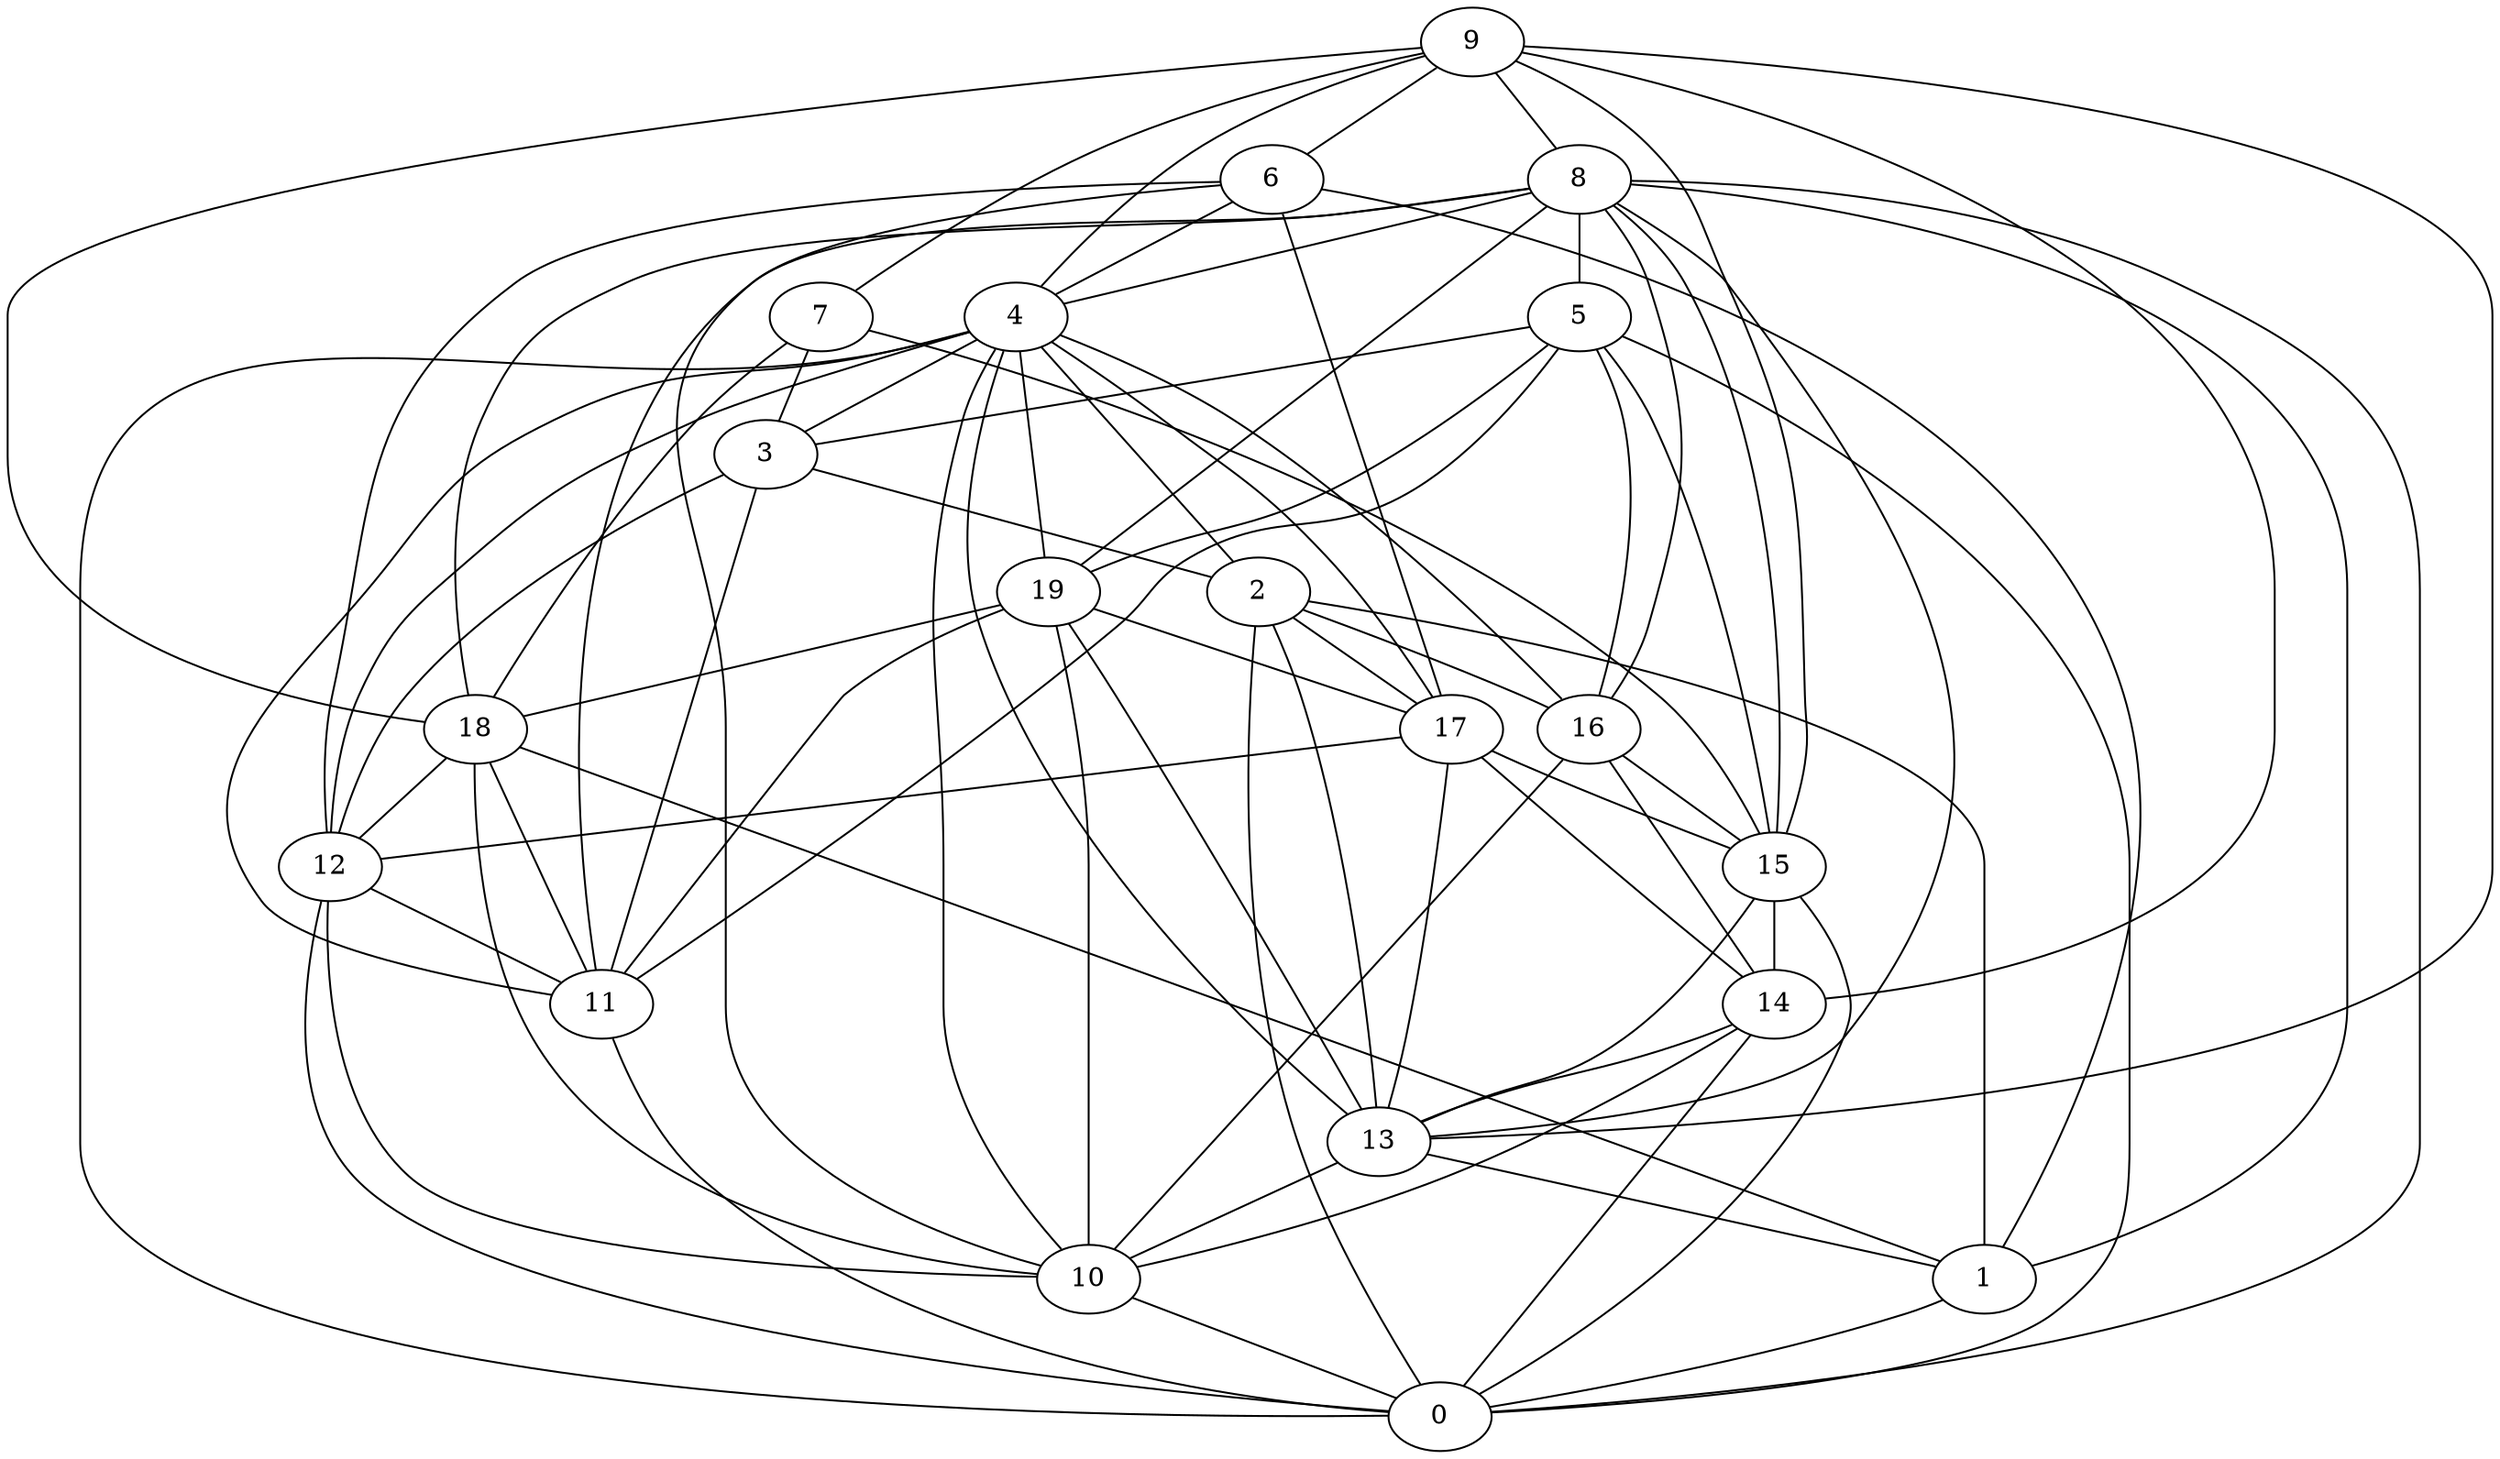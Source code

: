 digraph GG_graph {

subgraph G_graph {
edge [color = black]
"8" -> "15" [dir = none]
"8" -> "11" [dir = none]
"3" -> "11" [dir = none]
"16" -> "14" [dir = none]
"14" -> "13" [dir = none]
"14" -> "0" [dir = none]
"12" -> "10" [dir = none]
"12" -> "0" [dir = none]
"12" -> "11" [dir = none]
"4" -> "2" [dir = none]
"4" -> "11" [dir = none]
"17" -> "12" [dir = none]
"7" -> "18" [dir = none]
"19" -> "11" [dir = none]
"18" -> "1" [dir = none]
"9" -> "6" [dir = none]
"9" -> "7" [dir = none]
"9" -> "4" [dir = none]
"5" -> "0" [dir = none]
"13" -> "1" [dir = none]
"5" -> "19" [dir = none]
"19" -> "13" [dir = none]
"6" -> "4" [dir = none]
"4" -> "13" [dir = none]
"5" -> "15" [dir = none]
"3" -> "12" [dir = none]
"5" -> "3" [dir = none]
"9" -> "13" [dir = none]
"4" -> "17" [dir = none]
"10" -> "0" [dir = none]
"2" -> "17" [dir = none]
"1" -> "0" [dir = none]
"16" -> "10" [dir = none]
"2" -> "13" [dir = none]
"13" -> "10" [dir = none]
"6" -> "12" [dir = none]
"15" -> "14" [dir = none]
"8" -> "1" [dir = none]
"16" -> "15" [dir = none]
"8" -> "5" [dir = none]
"8" -> "16" [dir = none]
"19" -> "18" [dir = none]
"5" -> "11" [dir = none]
"9" -> "18" [dir = none]
"4" -> "0" [dir = none]
"4" -> "12" [dir = none]
"9" -> "14" [dir = none]
"17" -> "13" [dir = none]
"2" -> "16" [dir = none]
"17" -> "15" [dir = none]
"15" -> "0" [dir = none]
"7" -> "3" [dir = none]
"17" -> "14" [dir = none]
"6" -> "1" [dir = none]
"11" -> "0" [dir = none]
"6" -> "17" [dir = none]
"8" -> "4" [dir = none]
"4" -> "10" [dir = none]
"9" -> "15" [dir = none]
"4" -> "3" [dir = none]
"4" -> "16" [dir = none]
"8" -> "13" [dir = none]
"18" -> "10" [dir = none]
"15" -> "13" [dir = none]
"18" -> "12" [dir = none]
"18" -> "11" [dir = none]
"3" -> "2" [dir = none]
"4" -> "19" [dir = none]
"19" -> "10" [dir = none]
"8" -> "18" [dir = none]
"14" -> "10" [dir = none]
"9" -> "8" [dir = none]
"6" -> "10" [dir = none]
"7" -> "15" [dir = none]
"8" -> "0" [dir = none]
"19" -> "17" [dir = none]
"2" -> "1" [dir = none]
"2" -> "0" [dir = none]
"8" -> "19" [dir = none]
"5" -> "16" [dir = none]
}

}
